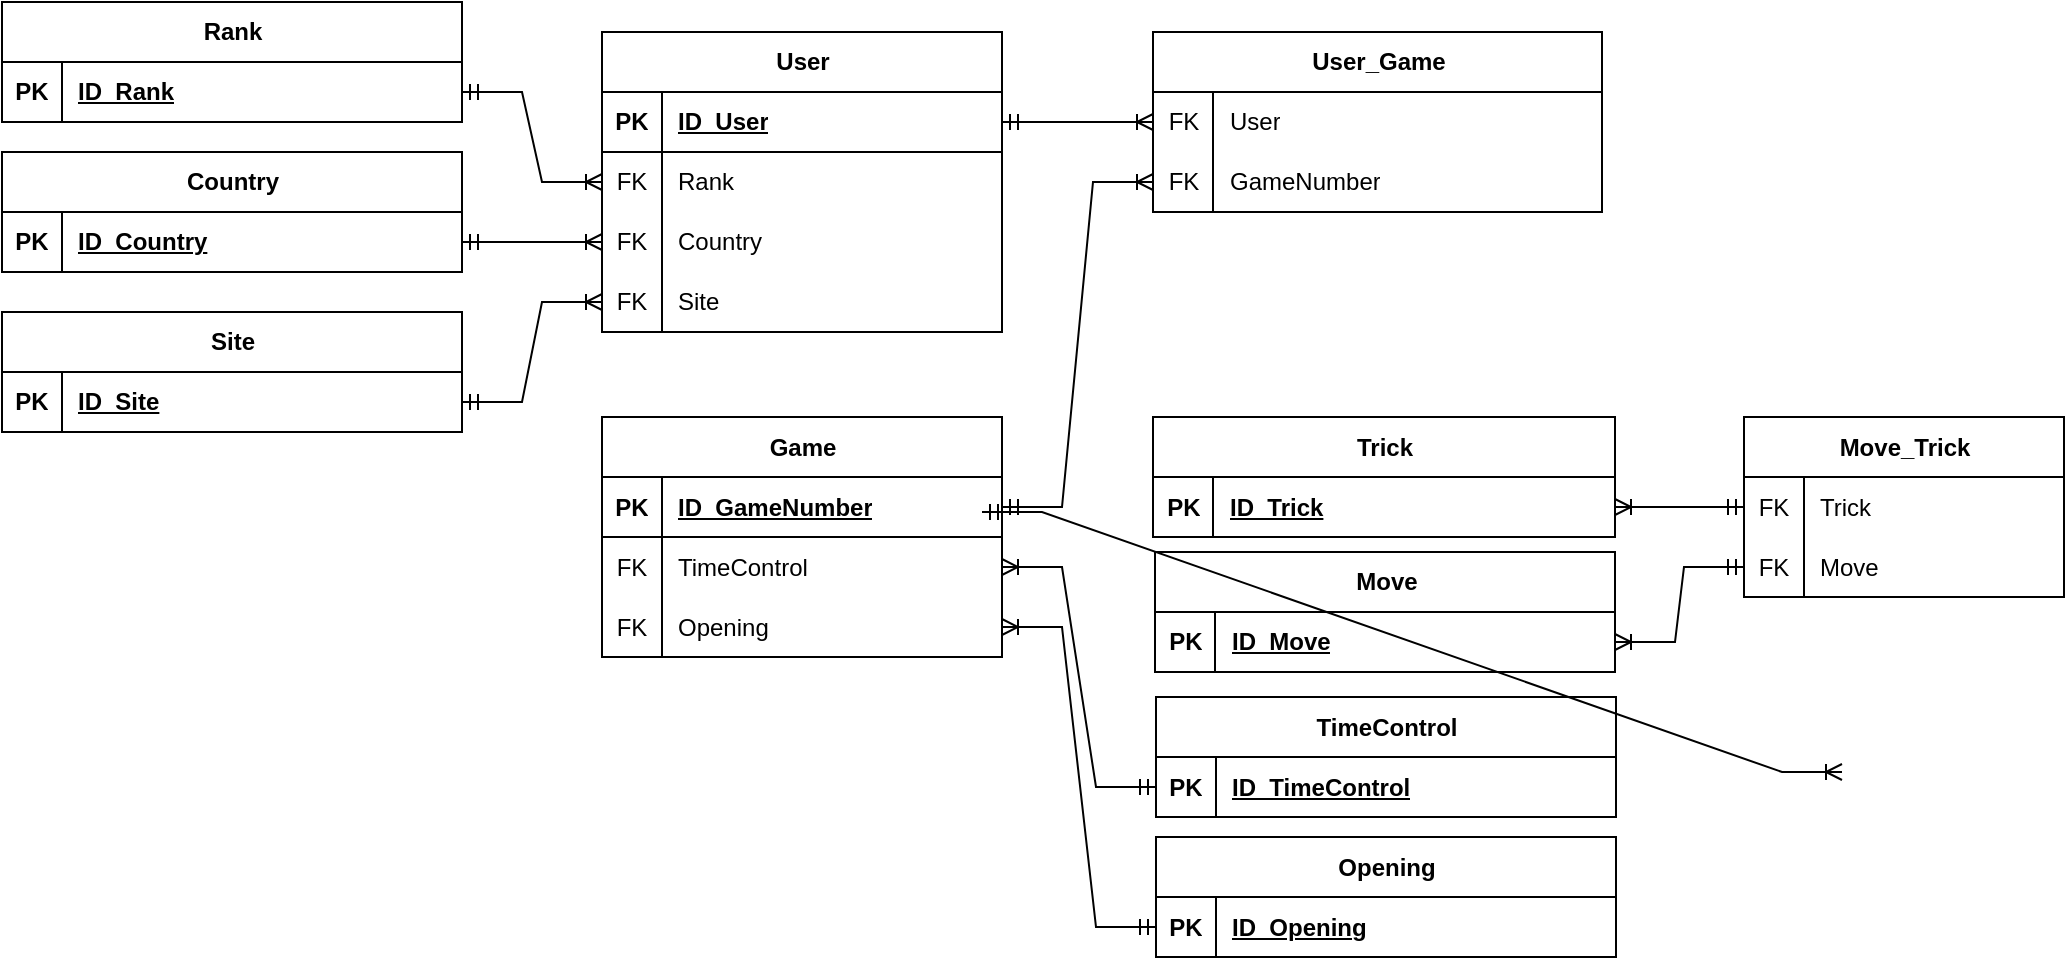 <mxfile version="21.6.8" type="device">
  <diagram name="Страница — 1" id="5zLiZm5AQxsTVqM_ZViJ">
    <mxGraphModel dx="1480" dy="934" grid="1" gridSize="10" guides="1" tooltips="1" connect="1" arrows="1" fold="1" page="1" pageScale="1" pageWidth="827" pageHeight="1169" math="0" shadow="0">
      <root>
        <mxCell id="0" />
        <mxCell id="1" parent="0" />
        <mxCell id="TpfFwwway9IA76hlBHTT-63" value="Game" style="shape=table;startSize=30;container=1;collapsible=1;childLayout=tableLayout;fixedRows=1;rowLines=0;fontStyle=1;align=center;resizeLast=1;html=1;labelBackgroundColor=none;" parent="1" vertex="1">
          <mxGeometry x="300" y="252.5" width="200" height="120" as="geometry" />
        </mxCell>
        <mxCell id="TpfFwwway9IA76hlBHTT-64" value="" style="shape=tableRow;horizontal=0;startSize=0;swimlaneHead=0;swimlaneBody=0;fillColor=none;collapsible=0;dropTarget=0;points=[[0,0.5],[1,0.5]];portConstraint=eastwest;top=0;left=0;right=0;bottom=1;labelBackgroundColor=none;" parent="TpfFwwway9IA76hlBHTT-63" vertex="1">
          <mxGeometry y="30" width="200" height="30" as="geometry" />
        </mxCell>
        <mxCell id="TpfFwwway9IA76hlBHTT-65" value="PK" style="shape=partialRectangle;connectable=0;fillColor=none;top=0;left=0;bottom=0;right=0;fontStyle=1;overflow=hidden;whiteSpace=wrap;html=1;labelBackgroundColor=none;" parent="TpfFwwway9IA76hlBHTT-64" vertex="1">
          <mxGeometry width="30" height="30" as="geometry">
            <mxRectangle width="30" height="30" as="alternateBounds" />
          </mxGeometry>
        </mxCell>
        <mxCell id="TpfFwwway9IA76hlBHTT-66" value="ID_GameNumber" style="shape=partialRectangle;connectable=0;fillColor=none;top=0;left=0;bottom=0;right=0;align=left;spacingLeft=6;fontStyle=5;overflow=hidden;whiteSpace=wrap;html=1;labelBackgroundColor=none;" parent="TpfFwwway9IA76hlBHTT-64" vertex="1">
          <mxGeometry x="30" width="170" height="30" as="geometry">
            <mxRectangle width="170" height="30" as="alternateBounds" />
          </mxGeometry>
        </mxCell>
        <mxCell id="TpfFwwway9IA76hlBHTT-126" style="shape=tableRow;horizontal=0;startSize=0;swimlaneHead=0;swimlaneBody=0;fillColor=none;collapsible=0;dropTarget=0;points=[[0,0.5],[1,0.5]];portConstraint=eastwest;top=0;left=0;right=0;bottom=0;labelBackgroundColor=none;" parent="TpfFwwway9IA76hlBHTT-63" vertex="1">
          <mxGeometry y="60" width="200" height="30" as="geometry" />
        </mxCell>
        <mxCell id="TpfFwwway9IA76hlBHTT-127" value="FK" style="shape=partialRectangle;connectable=0;fillColor=none;top=0;left=0;bottom=0;right=0;editable=1;overflow=hidden;whiteSpace=wrap;html=1;labelBackgroundColor=none;" parent="TpfFwwway9IA76hlBHTT-126" vertex="1">
          <mxGeometry width="30" height="30" as="geometry">
            <mxRectangle width="30" height="30" as="alternateBounds" />
          </mxGeometry>
        </mxCell>
        <mxCell id="TpfFwwway9IA76hlBHTT-128" value="TimeControl" style="shape=partialRectangle;connectable=0;fillColor=none;top=0;left=0;bottom=0;right=0;align=left;spacingLeft=6;overflow=hidden;whiteSpace=wrap;html=1;labelBackgroundColor=none;" parent="TpfFwwway9IA76hlBHTT-126" vertex="1">
          <mxGeometry x="30" width="170" height="30" as="geometry">
            <mxRectangle width="170" height="30" as="alternateBounds" />
          </mxGeometry>
        </mxCell>
        <mxCell id="TpfFwwway9IA76hlBHTT-129" style="shape=tableRow;horizontal=0;startSize=0;swimlaneHead=0;swimlaneBody=0;fillColor=none;collapsible=0;dropTarget=0;points=[[0,0.5],[1,0.5]];portConstraint=eastwest;top=0;left=0;right=0;bottom=0;labelBackgroundColor=none;" parent="TpfFwwway9IA76hlBHTT-63" vertex="1">
          <mxGeometry y="90" width="200" height="30" as="geometry" />
        </mxCell>
        <mxCell id="TpfFwwway9IA76hlBHTT-130" value="FK" style="shape=partialRectangle;connectable=0;fillColor=none;top=0;left=0;bottom=0;right=0;editable=1;overflow=hidden;whiteSpace=wrap;html=1;labelBackgroundColor=none;" parent="TpfFwwway9IA76hlBHTT-129" vertex="1">
          <mxGeometry width="30" height="30" as="geometry">
            <mxRectangle width="30" height="30" as="alternateBounds" />
          </mxGeometry>
        </mxCell>
        <mxCell id="TpfFwwway9IA76hlBHTT-131" value="Opening" style="shape=partialRectangle;connectable=0;fillColor=none;top=0;left=0;bottom=0;right=0;align=left;spacingLeft=6;overflow=hidden;whiteSpace=wrap;html=1;labelBackgroundColor=none;" parent="TpfFwwway9IA76hlBHTT-129" vertex="1">
          <mxGeometry x="30" width="170" height="30" as="geometry">
            <mxRectangle width="170" height="30" as="alternateBounds" />
          </mxGeometry>
        </mxCell>
        <mxCell id="TpfFwwway9IA76hlBHTT-165" value="User" style="shape=table;startSize=30;container=1;collapsible=1;childLayout=tableLayout;fixedRows=1;rowLines=0;fontStyle=1;align=center;resizeLast=1;html=1;labelBackgroundColor=none;" parent="1" vertex="1">
          <mxGeometry x="300" y="60" width="200" height="150" as="geometry" />
        </mxCell>
        <mxCell id="TpfFwwway9IA76hlBHTT-166" value="" style="shape=tableRow;horizontal=0;startSize=0;swimlaneHead=0;swimlaneBody=0;fillColor=none;collapsible=0;dropTarget=0;points=[[0,0.5],[1,0.5]];portConstraint=eastwest;top=0;left=0;right=0;bottom=1;labelBackgroundColor=none;" parent="TpfFwwway9IA76hlBHTT-165" vertex="1">
          <mxGeometry y="30" width="200" height="30" as="geometry" />
        </mxCell>
        <mxCell id="TpfFwwway9IA76hlBHTT-167" value="PK" style="shape=partialRectangle;connectable=0;fillColor=none;top=0;left=0;bottom=0;right=0;fontStyle=1;overflow=hidden;whiteSpace=wrap;html=1;labelBackgroundColor=none;" parent="TpfFwwway9IA76hlBHTT-166" vertex="1">
          <mxGeometry width="30" height="30" as="geometry">
            <mxRectangle width="30" height="30" as="alternateBounds" />
          </mxGeometry>
        </mxCell>
        <mxCell id="TpfFwwway9IA76hlBHTT-168" value="ID_User" style="shape=partialRectangle;connectable=0;fillColor=none;top=0;left=0;bottom=0;right=0;align=left;spacingLeft=6;fontStyle=5;overflow=hidden;whiteSpace=wrap;html=1;labelBackgroundColor=none;" parent="TpfFwwway9IA76hlBHTT-166" vertex="1">
          <mxGeometry x="30" width="170" height="30" as="geometry">
            <mxRectangle width="170" height="30" as="alternateBounds" />
          </mxGeometry>
        </mxCell>
        <mxCell id="TpfFwwway9IA76hlBHTT-172" value="" style="shape=tableRow;horizontal=0;startSize=0;swimlaneHead=0;swimlaneBody=0;fillColor=none;collapsible=0;dropTarget=0;points=[[0,0.5],[1,0.5]];portConstraint=eastwest;top=0;left=0;right=0;bottom=0;labelBackgroundColor=none;" parent="TpfFwwway9IA76hlBHTT-165" vertex="1">
          <mxGeometry y="60" width="200" height="30" as="geometry" />
        </mxCell>
        <mxCell id="TpfFwwway9IA76hlBHTT-173" value="FK" style="shape=partialRectangle;connectable=0;fillColor=none;top=0;left=0;bottom=0;right=0;editable=1;overflow=hidden;whiteSpace=wrap;html=1;labelBackgroundColor=none;" parent="TpfFwwway9IA76hlBHTT-172" vertex="1">
          <mxGeometry width="30" height="30" as="geometry">
            <mxRectangle width="30" height="30" as="alternateBounds" />
          </mxGeometry>
        </mxCell>
        <mxCell id="TpfFwwway9IA76hlBHTT-174" value="Rank" style="shape=partialRectangle;connectable=0;fillColor=none;top=0;left=0;bottom=0;right=0;align=left;spacingLeft=6;overflow=hidden;whiteSpace=wrap;html=1;labelBackgroundColor=none;" parent="TpfFwwway9IA76hlBHTT-172" vertex="1">
          <mxGeometry x="30" width="170" height="30" as="geometry">
            <mxRectangle width="170" height="30" as="alternateBounds" />
          </mxGeometry>
        </mxCell>
        <mxCell id="TpfFwwway9IA76hlBHTT-259" style="shape=tableRow;horizontal=0;startSize=0;swimlaneHead=0;swimlaneBody=0;fillColor=none;collapsible=0;dropTarget=0;points=[[0,0.5],[1,0.5]];portConstraint=eastwest;top=0;left=0;right=0;bottom=0;labelBackgroundColor=none;" parent="TpfFwwway9IA76hlBHTT-165" vertex="1">
          <mxGeometry y="90" width="200" height="30" as="geometry" />
        </mxCell>
        <mxCell id="TpfFwwway9IA76hlBHTT-260" value="FK" style="shape=partialRectangle;connectable=0;fillColor=none;top=0;left=0;bottom=0;right=0;editable=1;overflow=hidden;whiteSpace=wrap;html=1;labelBackgroundColor=none;" parent="TpfFwwway9IA76hlBHTT-259" vertex="1">
          <mxGeometry width="30" height="30" as="geometry">
            <mxRectangle width="30" height="30" as="alternateBounds" />
          </mxGeometry>
        </mxCell>
        <mxCell id="TpfFwwway9IA76hlBHTT-261" value="Country" style="shape=partialRectangle;connectable=0;fillColor=none;top=0;left=0;bottom=0;right=0;align=left;spacingLeft=6;overflow=hidden;whiteSpace=wrap;html=1;labelBackgroundColor=none;" parent="TpfFwwway9IA76hlBHTT-259" vertex="1">
          <mxGeometry x="30" width="170" height="30" as="geometry">
            <mxRectangle width="170" height="30" as="alternateBounds" />
          </mxGeometry>
        </mxCell>
        <mxCell id="06jzgaFzdGsuepFbrlaG-1" style="shape=tableRow;horizontal=0;startSize=0;swimlaneHead=0;swimlaneBody=0;fillColor=none;collapsible=0;dropTarget=0;points=[[0,0.5],[1,0.5]];portConstraint=eastwest;top=0;left=0;right=0;bottom=0;labelBackgroundColor=none;" parent="TpfFwwway9IA76hlBHTT-165" vertex="1">
          <mxGeometry y="120" width="200" height="30" as="geometry" />
        </mxCell>
        <mxCell id="06jzgaFzdGsuepFbrlaG-2" value="FK" style="shape=partialRectangle;connectable=0;fillColor=none;top=0;left=0;bottom=0;right=0;editable=1;overflow=hidden;whiteSpace=wrap;html=1;labelBackgroundColor=none;" parent="06jzgaFzdGsuepFbrlaG-1" vertex="1">
          <mxGeometry width="30" height="30" as="geometry">
            <mxRectangle width="30" height="30" as="alternateBounds" />
          </mxGeometry>
        </mxCell>
        <mxCell id="06jzgaFzdGsuepFbrlaG-3" value="Site" style="shape=partialRectangle;connectable=0;fillColor=none;top=0;left=0;bottom=0;right=0;align=left;spacingLeft=6;overflow=hidden;whiteSpace=wrap;html=1;labelBackgroundColor=none;" parent="06jzgaFzdGsuepFbrlaG-1" vertex="1">
          <mxGeometry x="30" width="170" height="30" as="geometry">
            <mxRectangle width="170" height="30" as="alternateBounds" />
          </mxGeometry>
        </mxCell>
        <mxCell id="TpfFwwway9IA76hlBHTT-181" value="Rank" style="shape=table;startSize=30;container=1;collapsible=1;childLayout=tableLayout;fixedRows=1;rowLines=0;fontStyle=1;align=center;resizeLast=1;html=1;labelBackgroundColor=none;" parent="1" vertex="1">
          <mxGeometry y="45" width="230" height="60" as="geometry" />
        </mxCell>
        <mxCell id="TpfFwwway9IA76hlBHTT-182" value="" style="shape=tableRow;horizontal=0;startSize=0;swimlaneHead=0;swimlaneBody=0;fillColor=none;collapsible=0;dropTarget=0;points=[[0,0.5],[1,0.5]];portConstraint=eastwest;top=0;left=0;right=0;bottom=1;labelBackgroundColor=none;" parent="TpfFwwway9IA76hlBHTT-181" vertex="1">
          <mxGeometry y="30" width="230" height="30" as="geometry" />
        </mxCell>
        <mxCell id="TpfFwwway9IA76hlBHTT-183" value="PK" style="shape=partialRectangle;connectable=0;fillColor=none;top=0;left=0;bottom=0;right=0;fontStyle=1;overflow=hidden;whiteSpace=wrap;html=1;labelBackgroundColor=none;" parent="TpfFwwway9IA76hlBHTT-182" vertex="1">
          <mxGeometry width="30" height="30" as="geometry">
            <mxRectangle width="30" height="30" as="alternateBounds" />
          </mxGeometry>
        </mxCell>
        <mxCell id="TpfFwwway9IA76hlBHTT-184" value="ID_Rank" style="shape=partialRectangle;connectable=0;fillColor=none;top=0;left=0;bottom=0;right=0;align=left;spacingLeft=6;fontStyle=5;overflow=hidden;whiteSpace=wrap;html=1;labelBackgroundColor=none;" parent="TpfFwwway9IA76hlBHTT-182" vertex="1">
          <mxGeometry x="30" width="200" height="30" as="geometry">
            <mxRectangle width="200" height="30" as="alternateBounds" />
          </mxGeometry>
        </mxCell>
        <mxCell id="TpfFwwway9IA76hlBHTT-194" value="Country" style="shape=table;startSize=30;container=1;collapsible=1;childLayout=tableLayout;fixedRows=1;rowLines=0;fontStyle=1;align=center;resizeLast=1;html=1;labelBackgroundColor=none;" parent="1" vertex="1">
          <mxGeometry y="120" width="230" height="60" as="geometry" />
        </mxCell>
        <mxCell id="TpfFwwway9IA76hlBHTT-195" value="" style="shape=tableRow;horizontal=0;startSize=0;swimlaneHead=0;swimlaneBody=0;fillColor=none;collapsible=0;dropTarget=0;points=[[0,0.5],[1,0.5]];portConstraint=eastwest;top=0;left=0;right=0;bottom=1;labelBackgroundColor=none;" parent="TpfFwwway9IA76hlBHTT-194" vertex="1">
          <mxGeometry y="30" width="230" height="30" as="geometry" />
        </mxCell>
        <mxCell id="TpfFwwway9IA76hlBHTT-196" value="PK" style="shape=partialRectangle;connectable=0;fillColor=none;top=0;left=0;bottom=0;right=0;fontStyle=1;overflow=hidden;whiteSpace=wrap;html=1;labelBackgroundColor=none;" parent="TpfFwwway9IA76hlBHTT-195" vertex="1">
          <mxGeometry width="30" height="30" as="geometry">
            <mxRectangle width="30" height="30" as="alternateBounds" />
          </mxGeometry>
        </mxCell>
        <mxCell id="TpfFwwway9IA76hlBHTT-197" value="ID_Country" style="shape=partialRectangle;connectable=0;fillColor=none;top=0;left=0;bottom=0;right=0;align=left;spacingLeft=6;fontStyle=5;overflow=hidden;whiteSpace=wrap;html=1;labelBackgroundColor=none;" parent="TpfFwwway9IA76hlBHTT-195" vertex="1">
          <mxGeometry x="30" width="200" height="30" as="geometry">
            <mxRectangle width="200" height="30" as="alternateBounds" />
          </mxGeometry>
        </mxCell>
        <mxCell id="TpfFwwway9IA76hlBHTT-233" value="Site" style="shape=table;startSize=30;container=1;collapsible=1;childLayout=tableLayout;fixedRows=1;rowLines=0;fontStyle=1;align=center;resizeLast=1;html=1;labelBackgroundColor=none;" parent="1" vertex="1">
          <mxGeometry y="200" width="230" height="60" as="geometry" />
        </mxCell>
        <mxCell id="TpfFwwway9IA76hlBHTT-234" value="" style="shape=tableRow;horizontal=0;startSize=0;swimlaneHead=0;swimlaneBody=0;fillColor=none;collapsible=0;dropTarget=0;points=[[0,0.5],[1,0.5]];portConstraint=eastwest;top=0;left=0;right=0;bottom=1;labelBackgroundColor=none;" parent="TpfFwwway9IA76hlBHTT-233" vertex="1">
          <mxGeometry y="30" width="230" height="30" as="geometry" />
        </mxCell>
        <mxCell id="TpfFwwway9IA76hlBHTT-235" value="PK" style="shape=partialRectangle;connectable=0;fillColor=none;top=0;left=0;bottom=0;right=0;fontStyle=1;overflow=hidden;whiteSpace=wrap;html=1;labelBackgroundColor=none;" parent="TpfFwwway9IA76hlBHTT-234" vertex="1">
          <mxGeometry width="30" height="30" as="geometry">
            <mxRectangle width="30" height="30" as="alternateBounds" />
          </mxGeometry>
        </mxCell>
        <mxCell id="TpfFwwway9IA76hlBHTT-236" value="ID_Site" style="shape=partialRectangle;connectable=0;fillColor=none;top=0;left=0;bottom=0;right=0;align=left;spacingLeft=6;fontStyle=5;overflow=hidden;whiteSpace=wrap;html=1;labelBackgroundColor=none;" parent="TpfFwwway9IA76hlBHTT-234" vertex="1">
          <mxGeometry x="30" width="200" height="30" as="geometry">
            <mxRectangle width="200" height="30" as="alternateBounds" />
          </mxGeometry>
        </mxCell>
        <mxCell id="TpfFwwway9IA76hlBHTT-246" value="TimeControl" style="shape=table;startSize=30;container=1;collapsible=1;childLayout=tableLayout;fixedRows=1;rowLines=0;fontStyle=1;align=center;resizeLast=1;html=1;labelBackgroundColor=none;" parent="1" vertex="1">
          <mxGeometry x="577" y="392.5" width="230" height="60" as="geometry" />
        </mxCell>
        <mxCell id="TpfFwwway9IA76hlBHTT-247" value="" style="shape=tableRow;horizontal=0;startSize=0;swimlaneHead=0;swimlaneBody=0;fillColor=none;collapsible=0;dropTarget=0;points=[[0,0.5],[1,0.5]];portConstraint=eastwest;top=0;left=0;right=0;bottom=1;labelBackgroundColor=none;" parent="TpfFwwway9IA76hlBHTT-246" vertex="1">
          <mxGeometry y="30" width="230" height="30" as="geometry" />
        </mxCell>
        <mxCell id="TpfFwwway9IA76hlBHTT-248" value="PK" style="shape=partialRectangle;connectable=0;fillColor=none;top=0;left=0;bottom=0;right=0;fontStyle=1;overflow=hidden;whiteSpace=wrap;html=1;labelBackgroundColor=none;" parent="TpfFwwway9IA76hlBHTT-247" vertex="1">
          <mxGeometry width="30" height="30" as="geometry">
            <mxRectangle width="30" height="30" as="alternateBounds" />
          </mxGeometry>
        </mxCell>
        <mxCell id="TpfFwwway9IA76hlBHTT-249" value="ID_TimeControl" style="shape=partialRectangle;connectable=0;fillColor=none;top=0;left=0;bottom=0;right=0;align=left;spacingLeft=6;fontStyle=5;overflow=hidden;whiteSpace=wrap;html=1;labelBackgroundColor=none;" parent="TpfFwwway9IA76hlBHTT-247" vertex="1">
          <mxGeometry x="30" width="200" height="30" as="geometry">
            <mxRectangle width="200" height="30" as="alternateBounds" />
          </mxGeometry>
        </mxCell>
        <mxCell id="TpfFwwway9IA76hlBHTT-262" value="Move" style="shape=table;startSize=30;container=1;collapsible=1;childLayout=tableLayout;fixedRows=1;rowLines=0;fontStyle=1;align=center;resizeLast=1;html=1;labelBackgroundColor=none;" parent="1" vertex="1">
          <mxGeometry x="576.5" y="320" width="230" height="60" as="geometry" />
        </mxCell>
        <mxCell id="TpfFwwway9IA76hlBHTT-263" value="" style="shape=tableRow;horizontal=0;startSize=0;swimlaneHead=0;swimlaneBody=0;fillColor=none;collapsible=0;dropTarget=0;points=[[0,0.5],[1,0.5]];portConstraint=eastwest;top=0;left=0;right=0;bottom=1;labelBackgroundColor=none;" parent="TpfFwwway9IA76hlBHTT-262" vertex="1">
          <mxGeometry y="30" width="230" height="30" as="geometry" />
        </mxCell>
        <mxCell id="TpfFwwway9IA76hlBHTT-264" value="PK" style="shape=partialRectangle;connectable=0;fillColor=none;top=0;left=0;bottom=0;right=0;fontStyle=1;overflow=hidden;whiteSpace=wrap;html=1;labelBackgroundColor=none;" parent="TpfFwwway9IA76hlBHTT-263" vertex="1">
          <mxGeometry width="30" height="30" as="geometry">
            <mxRectangle width="30" height="30" as="alternateBounds" />
          </mxGeometry>
        </mxCell>
        <mxCell id="TpfFwwway9IA76hlBHTT-265" value="ID_Move" style="shape=partialRectangle;connectable=0;fillColor=none;top=0;left=0;bottom=0;right=0;align=left;spacingLeft=6;fontStyle=5;overflow=hidden;whiteSpace=wrap;html=1;labelBackgroundColor=none;" parent="TpfFwwway9IA76hlBHTT-263" vertex="1">
          <mxGeometry x="30" width="200" height="30" as="geometry">
            <mxRectangle width="200" height="30" as="alternateBounds" />
          </mxGeometry>
        </mxCell>
        <mxCell id="TpfFwwway9IA76hlBHTT-275" value="Move_Trick" style="shape=table;startSize=30;container=1;collapsible=1;childLayout=tableLayout;fixedRows=1;rowLines=0;fontStyle=1;align=center;resizeLast=1;html=1;labelBackgroundColor=none;" parent="1" vertex="1">
          <mxGeometry x="871" y="252.5" width="160" height="90" as="geometry" />
        </mxCell>
        <mxCell id="TpfFwwway9IA76hlBHTT-279" value="" style="shape=tableRow;horizontal=0;startSize=0;swimlaneHead=0;swimlaneBody=0;fillColor=none;collapsible=0;dropTarget=0;points=[[0,0.5],[1,0.5]];portConstraint=eastwest;top=0;left=0;right=0;bottom=0;labelBackgroundColor=none;" parent="TpfFwwway9IA76hlBHTT-275" vertex="1">
          <mxGeometry y="30" width="160" height="30" as="geometry" />
        </mxCell>
        <mxCell id="TpfFwwway9IA76hlBHTT-280" value="FK" style="shape=partialRectangle;connectable=0;fillColor=none;top=0;left=0;bottom=0;right=0;editable=1;overflow=hidden;whiteSpace=wrap;html=1;labelBackgroundColor=none;" parent="TpfFwwway9IA76hlBHTT-279" vertex="1">
          <mxGeometry width="30" height="30" as="geometry">
            <mxRectangle width="30" height="30" as="alternateBounds" />
          </mxGeometry>
        </mxCell>
        <mxCell id="TpfFwwway9IA76hlBHTT-281" value="Trick" style="shape=partialRectangle;connectable=0;fillColor=none;top=0;left=0;bottom=0;right=0;align=left;spacingLeft=6;overflow=hidden;whiteSpace=wrap;html=1;labelBackgroundColor=none;" parent="TpfFwwway9IA76hlBHTT-279" vertex="1">
          <mxGeometry x="30" width="130" height="30" as="geometry">
            <mxRectangle width="130" height="30" as="alternateBounds" />
          </mxGeometry>
        </mxCell>
        <mxCell id="TpfFwwway9IA76hlBHTT-282" value="" style="shape=tableRow;horizontal=0;startSize=0;swimlaneHead=0;swimlaneBody=0;fillColor=none;collapsible=0;dropTarget=0;points=[[0,0.5],[1,0.5]];portConstraint=eastwest;top=0;left=0;right=0;bottom=0;labelBackgroundColor=none;" parent="TpfFwwway9IA76hlBHTT-275" vertex="1">
          <mxGeometry y="60" width="160" height="30" as="geometry" />
        </mxCell>
        <mxCell id="TpfFwwway9IA76hlBHTT-283" value="FK" style="shape=partialRectangle;connectable=0;fillColor=none;top=0;left=0;bottom=0;right=0;editable=1;overflow=hidden;whiteSpace=wrap;html=1;labelBackgroundColor=none;" parent="TpfFwwway9IA76hlBHTT-282" vertex="1">
          <mxGeometry width="30" height="30" as="geometry">
            <mxRectangle width="30" height="30" as="alternateBounds" />
          </mxGeometry>
        </mxCell>
        <mxCell id="TpfFwwway9IA76hlBHTT-284" value="Move" style="shape=partialRectangle;connectable=0;fillColor=none;top=0;left=0;bottom=0;right=0;align=left;spacingLeft=6;overflow=hidden;whiteSpace=wrap;html=1;labelBackgroundColor=none;" parent="TpfFwwway9IA76hlBHTT-282" vertex="1">
          <mxGeometry x="30" width="130" height="30" as="geometry">
            <mxRectangle width="130" height="30" as="alternateBounds" />
          </mxGeometry>
        </mxCell>
        <mxCell id="TpfFwwway9IA76hlBHTT-292" value="Opening" style="shape=table;startSize=30;container=1;collapsible=1;childLayout=tableLayout;fixedRows=1;rowLines=0;fontStyle=1;align=center;resizeLast=1;html=1;labelBackgroundColor=none;" parent="1" vertex="1">
          <mxGeometry x="577" y="462.5" width="230" height="60" as="geometry" />
        </mxCell>
        <mxCell id="TpfFwwway9IA76hlBHTT-293" value="" style="shape=tableRow;horizontal=0;startSize=0;swimlaneHead=0;swimlaneBody=0;fillColor=none;collapsible=0;dropTarget=0;points=[[0,0.5],[1,0.5]];portConstraint=eastwest;top=0;left=0;right=0;bottom=1;labelBackgroundColor=none;" parent="TpfFwwway9IA76hlBHTT-292" vertex="1">
          <mxGeometry y="30" width="230" height="30" as="geometry" />
        </mxCell>
        <mxCell id="TpfFwwway9IA76hlBHTT-294" value="PK" style="shape=partialRectangle;connectable=0;fillColor=none;top=0;left=0;bottom=0;right=0;fontStyle=1;overflow=hidden;whiteSpace=wrap;html=1;labelBackgroundColor=none;" parent="TpfFwwway9IA76hlBHTT-293" vertex="1">
          <mxGeometry width="30" height="30" as="geometry">
            <mxRectangle width="30" height="30" as="alternateBounds" />
          </mxGeometry>
        </mxCell>
        <mxCell id="TpfFwwway9IA76hlBHTT-295" value="ID_Opening" style="shape=partialRectangle;connectable=0;fillColor=none;top=0;left=0;bottom=0;right=0;align=left;spacingLeft=6;fontStyle=5;overflow=hidden;whiteSpace=wrap;html=1;labelBackgroundColor=none;" parent="TpfFwwway9IA76hlBHTT-293" vertex="1">
          <mxGeometry x="30" width="200" height="30" as="geometry">
            <mxRectangle width="200" height="30" as="alternateBounds" />
          </mxGeometry>
        </mxCell>
        <mxCell id="TpfFwwway9IA76hlBHTT-305" value="" style="edgeStyle=entityRelationEdgeStyle;fontSize=12;html=1;endArrow=ERoneToMany;startArrow=ERmandOne;rounded=0;exitX=1;exitY=0.5;exitDx=0;exitDy=0;labelBackgroundColor=none;fontColor=default;" parent="1" source="TpfFwwway9IA76hlBHTT-182" target="TpfFwwway9IA76hlBHTT-172" edge="1">
          <mxGeometry width="100" height="100" relative="1" as="geometry">
            <mxPoint x="330" y="310" as="sourcePoint" />
            <mxPoint x="400" y="-10" as="targetPoint" />
            <Array as="points">
              <mxPoint x="260" y="30" />
              <mxPoint x="260" />
              <mxPoint x="220" y="20" />
            </Array>
          </mxGeometry>
        </mxCell>
        <mxCell id="TpfFwwway9IA76hlBHTT-307" value="" style="edgeStyle=entityRelationEdgeStyle;fontSize=12;html=1;endArrow=ERoneToMany;startArrow=ERmandOne;rounded=0;exitX=1;exitY=0.5;exitDx=0;exitDy=0;entryX=0;entryY=0.5;entryDx=0;entryDy=0;labelBackgroundColor=none;fontColor=default;" parent="1" source="TpfFwwway9IA76hlBHTT-195" target="TpfFwwway9IA76hlBHTT-259" edge="1">
          <mxGeometry width="100" height="100" relative="1" as="geometry">
            <mxPoint x="240" y="215" as="sourcePoint" />
            <mxPoint x="300" y="178" as="targetPoint" />
            <Array as="points">
              <mxPoint x="260" y="210" />
            </Array>
          </mxGeometry>
        </mxCell>
        <mxCell id="TpfFwwway9IA76hlBHTT-314" value="" style="edgeStyle=entityRelationEdgeStyle;fontSize=12;html=1;endArrow=ERoneToMany;startArrow=ERmandOne;rounded=0;exitX=1;exitY=0.5;exitDx=0;exitDy=0;labelBackgroundColor=none;fontColor=default;entryX=0;entryY=0.5;entryDx=0;entryDy=0;" parent="1" source="TpfFwwway9IA76hlBHTT-234" target="06jzgaFzdGsuepFbrlaG-1" edge="1">
          <mxGeometry width="100" height="100" relative="1" as="geometry">
            <mxPoint x="800.0" y="560.0" as="sourcePoint" />
            <mxPoint x="540" y="320" as="targetPoint" />
            <Array as="points">
              <mxPoint x="610" y="215" />
              <mxPoint x="610" y="185" />
              <mxPoint x="570" y="205" />
            </Array>
          </mxGeometry>
        </mxCell>
        <mxCell id="TpfFwwway9IA76hlBHTT-315" value="" style="edgeStyle=entityRelationEdgeStyle;fontSize=12;html=1;endArrow=ERoneToMany;startArrow=ERmandOne;rounded=0;exitX=0;exitY=0.5;exitDx=0;exitDy=0;entryX=1;entryY=0.5;entryDx=0;entryDy=0;labelBackgroundColor=none;fontColor=default;" parent="1" source="TpfFwwway9IA76hlBHTT-293" target="TpfFwwway9IA76hlBHTT-129" edge="1">
          <mxGeometry width="100" height="100" relative="1" as="geometry">
            <mxPoint x="540" y="685" as="sourcePoint" />
            <mxPoint x="520" y="600" as="targetPoint" />
            <Array as="points">
              <mxPoint x="60" y="430" />
              <mxPoint x="60" y="400" />
              <mxPoint x="20" y="420" />
            </Array>
          </mxGeometry>
        </mxCell>
        <mxCell id="TpfFwwway9IA76hlBHTT-317" value="" style="edgeStyle=entityRelationEdgeStyle;fontSize=12;html=1;endArrow=ERoneToMany;startArrow=ERmandOne;rounded=0;labelBackgroundColor=none;fontColor=default;entryX=0;entryY=0.5;entryDx=0;entryDy=0;" parent="1" target="TpfFwwway9IA76hlBHTT-266" edge="1">
          <mxGeometry width="100" height="100" relative="1" as="geometry">
            <mxPoint x="490" y="300" as="sourcePoint" />
            <mxPoint x="920" y="430" as="targetPoint" />
            <Array as="points">
              <mxPoint x="70" y="440" />
              <mxPoint x="70" y="410" />
              <mxPoint x="30" y="430" />
            </Array>
          </mxGeometry>
        </mxCell>
        <mxCell id="TpfFwwway9IA76hlBHTT-318" value="" style="edgeStyle=entityRelationEdgeStyle;fontSize=12;html=1;endArrow=ERoneToMany;startArrow=ERmandOne;rounded=0;exitX=0;exitY=0.5;exitDx=0;exitDy=0;entryX=1;entryY=0.5;entryDx=0;entryDy=0;labelBackgroundColor=none;fontColor=default;" parent="1" source="TpfFwwway9IA76hlBHTT-247" target="TpfFwwway9IA76hlBHTT-126" edge="1">
          <mxGeometry width="100" height="100" relative="1" as="geometry">
            <mxPoint x="280" y="488" as="sourcePoint" />
            <mxPoint x="310" y="750" as="targetPoint" />
            <Array as="points">
              <mxPoint x="80" y="450" />
              <mxPoint x="80" y="420" />
              <mxPoint x="40" y="440" />
            </Array>
          </mxGeometry>
        </mxCell>
        <mxCell id="TpfFwwway9IA76hlBHTT-319" value="" style="edgeStyle=entityRelationEdgeStyle;fontSize=12;html=1;endArrow=ERoneToMany;startArrow=ERmandOne;rounded=0;entryX=1;entryY=0.5;entryDx=0;entryDy=0;labelBackgroundColor=none;fontColor=default;" parent="1" source="TpfFwwway9IA76hlBHTT-282" target="TpfFwwway9IA76hlBHTT-263" edge="1">
          <mxGeometry width="100" height="100" relative="1" as="geometry">
            <mxPoint x="811" y="442.5" as="sourcePoint" />
            <mxPoint x="911" y="422.5" as="targetPoint" />
            <Array as="points">
              <mxPoint x="81" y="312.5" />
              <mxPoint x="761" y="382.5" />
              <mxPoint x="81" y="282.5" />
              <mxPoint x="41" y="302.5" />
            </Array>
          </mxGeometry>
        </mxCell>
        <mxCell id="TpfFwwway9IA76hlBHTT-320" value="" style="edgeStyle=entityRelationEdgeStyle;fontSize=12;html=1;endArrow=ERoneToMany;startArrow=ERmandOne;rounded=0;entryX=1;entryY=0.5;entryDx=0;entryDy=0;labelBackgroundColor=none;fontColor=default;exitX=0;exitY=0.5;exitDx=0;exitDy=0;" parent="1" source="TpfFwwway9IA76hlBHTT-279" target="-102qzcoe8cIQXKLEV47-21" edge="1">
          <mxGeometry width="100" height="100" relative="1" as="geometry">
            <mxPoint x="861" y="230" as="sourcePoint" />
            <mxPoint x="807" y="217.5" as="targetPoint" />
            <Array as="points">
              <mxPoint x="91" y="322.5" />
              <mxPoint x="91" y="292.5" />
              <mxPoint x="51" y="312.5" />
            </Array>
          </mxGeometry>
        </mxCell>
        <mxCell id="06jzgaFzdGsuepFbrlaG-5" value="User_Game" style="shape=table;startSize=30;container=1;collapsible=1;childLayout=tableLayout;fixedRows=1;rowLines=0;fontStyle=1;align=center;resizeLast=1;html=1;" parent="1" vertex="1">
          <mxGeometry x="575.5" y="60" width="224.5" height="90" as="geometry" />
        </mxCell>
        <mxCell id="06jzgaFzdGsuepFbrlaG-9" value="" style="shape=tableRow;horizontal=0;startSize=0;swimlaneHead=0;swimlaneBody=0;fillColor=none;collapsible=0;dropTarget=0;points=[[0,0.5],[1,0.5]];portConstraint=eastwest;top=0;left=0;right=0;bottom=0;" parent="06jzgaFzdGsuepFbrlaG-5" vertex="1">
          <mxGeometry y="30" width="224.5" height="30" as="geometry" />
        </mxCell>
        <mxCell id="06jzgaFzdGsuepFbrlaG-10" value="FK" style="shape=partialRectangle;connectable=0;fillColor=none;top=0;left=0;bottom=0;right=0;editable=1;overflow=hidden;whiteSpace=wrap;html=1;" parent="06jzgaFzdGsuepFbrlaG-9" vertex="1">
          <mxGeometry width="30" height="30" as="geometry">
            <mxRectangle width="30" height="30" as="alternateBounds" />
          </mxGeometry>
        </mxCell>
        <mxCell id="06jzgaFzdGsuepFbrlaG-11" value="User" style="shape=partialRectangle;connectable=0;fillColor=none;top=0;left=0;bottom=0;right=0;align=left;spacingLeft=6;overflow=hidden;whiteSpace=wrap;html=1;" parent="06jzgaFzdGsuepFbrlaG-9" vertex="1">
          <mxGeometry x="30" width="194.5" height="30" as="geometry">
            <mxRectangle width="194.5" height="30" as="alternateBounds" />
          </mxGeometry>
        </mxCell>
        <mxCell id="06jzgaFzdGsuepFbrlaG-15" value="" style="shape=tableRow;horizontal=0;startSize=0;swimlaneHead=0;swimlaneBody=0;fillColor=none;collapsible=0;dropTarget=0;points=[[0,0.5],[1,0.5]];portConstraint=eastwest;top=0;left=0;right=0;bottom=0;" parent="06jzgaFzdGsuepFbrlaG-5" vertex="1">
          <mxGeometry y="60" width="224.5" height="30" as="geometry" />
        </mxCell>
        <mxCell id="06jzgaFzdGsuepFbrlaG-16" value="FK" style="shape=partialRectangle;connectable=0;fillColor=none;top=0;left=0;bottom=0;right=0;editable=1;overflow=hidden;whiteSpace=wrap;html=1;" parent="06jzgaFzdGsuepFbrlaG-15" vertex="1">
          <mxGeometry width="30" height="30" as="geometry">
            <mxRectangle width="30" height="30" as="alternateBounds" />
          </mxGeometry>
        </mxCell>
        <mxCell id="06jzgaFzdGsuepFbrlaG-17" value="GameNumber" style="shape=partialRectangle;connectable=0;fillColor=none;top=0;left=0;bottom=0;right=0;align=left;spacingLeft=6;overflow=hidden;whiteSpace=wrap;html=1;" parent="06jzgaFzdGsuepFbrlaG-15" vertex="1">
          <mxGeometry x="30" width="194.5" height="30" as="geometry">
            <mxRectangle width="194.5" height="30" as="alternateBounds" />
          </mxGeometry>
        </mxCell>
        <mxCell id="06jzgaFzdGsuepFbrlaG-18" value="" style="edgeStyle=entityRelationEdgeStyle;fontSize=12;html=1;endArrow=ERoneToMany;startArrow=ERmandOne;rounded=0;labelBackgroundColor=none;fontColor=default;entryX=0;entryY=0.5;entryDx=0;entryDy=0;" parent="1" source="TpfFwwway9IA76hlBHTT-166" target="06jzgaFzdGsuepFbrlaG-9" edge="1">
          <mxGeometry width="100" height="100" relative="1" as="geometry">
            <mxPoint x="240" y="65" as="sourcePoint" />
            <mxPoint x="300" y="145" as="targetPoint" />
            <Array as="points">
              <mxPoint x="270" y="40" />
              <mxPoint x="270" y="10" />
              <mxPoint x="230" y="30" />
            </Array>
          </mxGeometry>
        </mxCell>
        <mxCell id="06jzgaFzdGsuepFbrlaG-19" value="" style="edgeStyle=entityRelationEdgeStyle;fontSize=12;html=1;endArrow=ERoneToMany;startArrow=ERmandOne;rounded=0;labelBackgroundColor=none;fontColor=default;entryX=0;entryY=0.5;entryDx=0;entryDy=0;exitX=1;exitY=0.5;exitDx=0;exitDy=0;" parent="1" target="06jzgaFzdGsuepFbrlaG-15" edge="1" source="TpfFwwway9IA76hlBHTT-64">
          <mxGeometry width="100" height="100" relative="1" as="geometry">
            <mxPoint x="490" y="290" as="sourcePoint" />
            <mxPoint x="550" y="367" as="targetPoint" />
            <Array as="points">
              <mxPoint x="80" y="450" />
              <mxPoint x="80" y="420" />
              <mxPoint x="40" y="440" />
            </Array>
          </mxGeometry>
        </mxCell>
        <mxCell id="-102qzcoe8cIQXKLEV47-20" value="Trick" style="shape=table;startSize=30;container=1;collapsible=1;childLayout=tableLayout;fixedRows=1;rowLines=0;fontStyle=1;align=center;resizeLast=1;html=1;" parent="1" vertex="1">
          <mxGeometry x="575.5" y="252.5" width="231" height="60" as="geometry" />
        </mxCell>
        <mxCell id="-102qzcoe8cIQXKLEV47-21" value="" style="shape=tableRow;horizontal=0;startSize=0;swimlaneHead=0;swimlaneBody=0;fillColor=none;collapsible=0;dropTarget=0;points=[[0,0.5],[1,0.5]];portConstraint=eastwest;top=0;left=0;right=0;bottom=1;" parent="-102qzcoe8cIQXKLEV47-20" vertex="1">
          <mxGeometry y="30" width="231" height="30" as="geometry" />
        </mxCell>
        <mxCell id="-102qzcoe8cIQXKLEV47-22" value="PK" style="shape=partialRectangle;connectable=0;fillColor=none;top=0;left=0;bottom=0;right=0;fontStyle=1;overflow=hidden;whiteSpace=wrap;html=1;" parent="-102qzcoe8cIQXKLEV47-21" vertex="1">
          <mxGeometry width="30" height="30" as="geometry">
            <mxRectangle width="30" height="30" as="alternateBounds" />
          </mxGeometry>
        </mxCell>
        <mxCell id="-102qzcoe8cIQXKLEV47-23" value="ID_Trick" style="shape=partialRectangle;connectable=0;fillColor=none;top=0;left=0;bottom=0;right=0;align=left;spacingLeft=6;fontStyle=5;overflow=hidden;whiteSpace=wrap;html=1;" parent="-102qzcoe8cIQXKLEV47-21" vertex="1">
          <mxGeometry x="30" width="201" height="30" as="geometry">
            <mxRectangle width="201" height="30" as="alternateBounds" />
          </mxGeometry>
        </mxCell>
      </root>
    </mxGraphModel>
  </diagram>
</mxfile>
